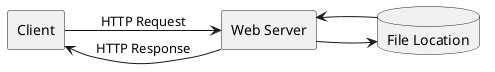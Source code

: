 @startuml
allow_mixing
left to right direction
agent Client [
    Client
]
agent Server [
    Web Server
]
database Storage [
    File Location
]
Client --> Server: HTTP Request
Client <-- Server: HTTP Response

Server --> Storage
Server <-- Storage

@enduml
